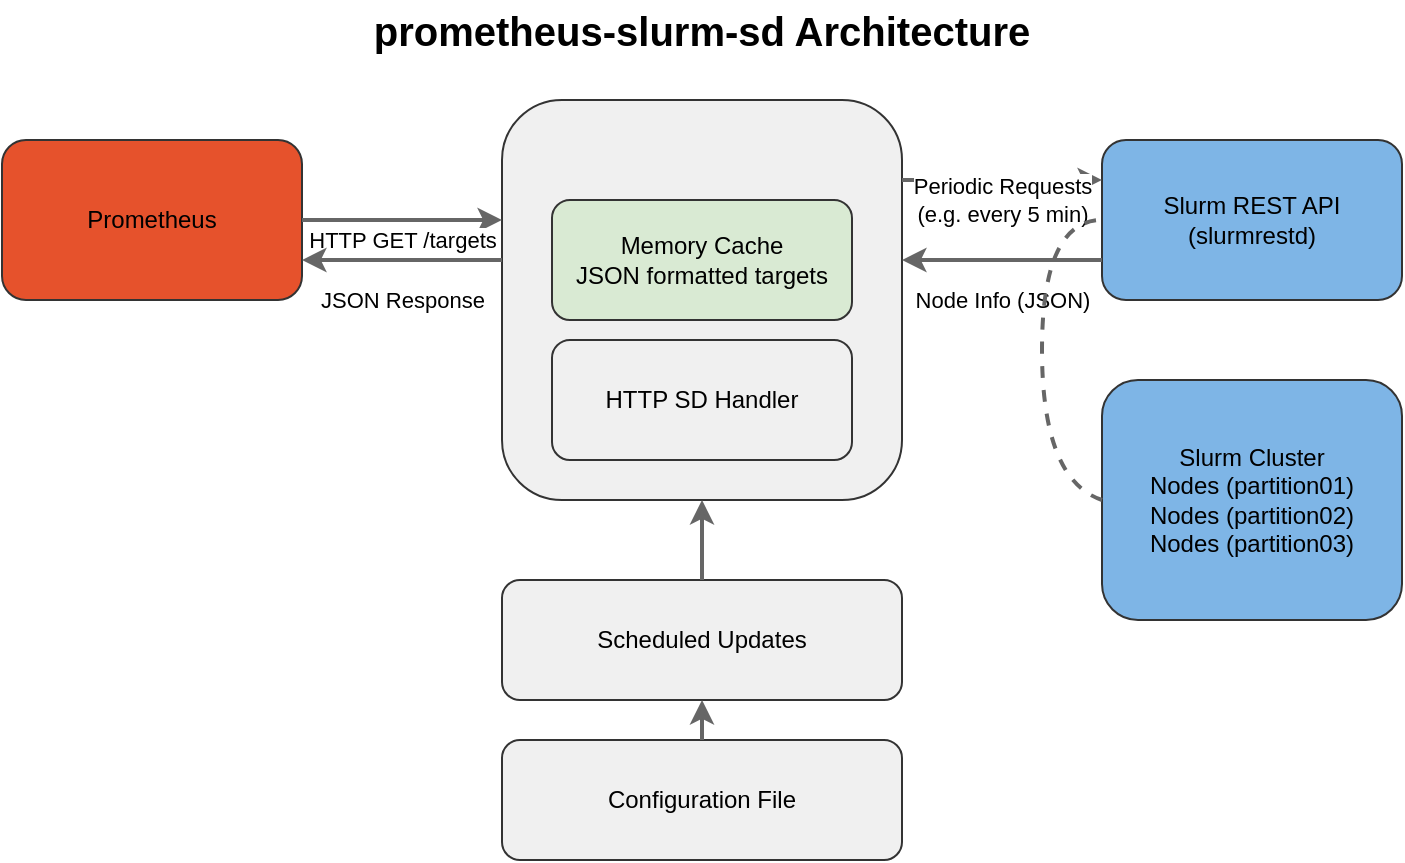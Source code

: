 <mxfile>
    <diagram id="prometheus-slurm-sd-arch" name="Page-1">
        <mxGraphModel dx="1130" dy="830" grid="1" gridSize="10" guides="1" tooltips="1" connect="1" arrows="1" fold="1" page="1" pageScale="1" pageWidth="850" pageHeight="1100" math="0" shadow="0">
            <root>
                <mxCell id="0"/>
                <mxCell id="1" parent="0"/>
                <mxCell id="2" value="Prometheus" style="rounded=1;whiteSpace=wrap;html=1;fillColor=#e6522c;strokeColor=#333333;fontColor=#000000;" vertex="1" parent="1">
                    <mxGeometry x="50" y="100" width="150" height="80" as="geometry"/>
                </mxCell>
                <mxCell id="3" value="prometheus-slurm-sd" style="rounded=1;whiteSpace=wrap;html=1;fillColor=#f0f0f0;strokeColor=#333333;" vertex="1" parent="1">
                    <mxGeometry x="300" y="80" width="200" height="200" as="geometry"/>
                </mxCell>
                <mxCell id="4" value="Memory Cache&#xa;JSON formatted targets" style="rounded=1;whiteSpace=wrap;html=1;fillColor=#d9ead3;strokeColor=#333333;" vertex="1" parent="1">
                    <mxGeometry x="325" y="130" width="150" height="60" as="geometry"/>
                </mxCell>
                <mxCell id="5" value="HTTP SD Handler" style="rounded=1;whiteSpace=wrap;html=1;fillColor=#f0f0f0;strokeColor=#333333;" vertex="1" parent="1">
                    <mxGeometry x="325" y="200" width="150" height="60" as="geometry"/>
                </mxCell>
                <mxCell id="6" value="Slurm REST API&#xa;(slurmrestd)" style="rounded=1;whiteSpace=wrap;html=1;fillColor=#7eb5e6;strokeColor=#333333;" vertex="1" parent="1">
                    <mxGeometry x="600" y="100" width="150" height="80" as="geometry"/>
                </mxCell>
                <mxCell id="7" value="HTTP GET /targets" style="endArrow=classic;html=1;exitX=1;exitY=0.5;exitDx=0;exitDy=0;entryX=0;entryY=0.3;entryDx=0;entryDy=0;entryPerimeter=0;strokeColor=#666666;strokeWidth=2;" edge="1" parent="1" source="2" target="3">
                    <mxGeometry y="-10" width="50" height="50" relative="1" as="geometry">
                        <mxPoint x="200" y="140" as="sourcePoint"/>
                        <mxPoint x="300" y="140" as="targetPoint"/>
                        <mxPoint as="offset"/>
                    </mxGeometry>
                </mxCell>
                <mxCell id="8" value="JSON Response" style="endArrow=classic;html=1;exitX=0;exitY=0.4;exitDx=0;exitDy=0;exitPerimeter=0;entryX=1;entryY=0.75;entryDx=0;entryDy=0;strokeColor=#666666;strokeWidth=2;" edge="1" parent="1" source="3" target="2">
                    <mxGeometry y="20" width="50" height="50" relative="1" as="geometry">
                        <mxPoint x="290" y="160" as="sourcePoint"/>
                        <mxPoint x="240" y="160" as="targetPoint"/>
                        <mxPoint as="offset"/>
                    </mxGeometry>
                </mxCell>
                <mxCell id="9" value="Periodic Requests&#xa;(e.g. every 5 min)" style="endArrow=classic;html=1;exitX=1;exitY=0.2;exitDx=0;exitDy=0;exitPerimeter=0;entryX=0;entryY=0.25;entryDx=0;entryDy=0;strokeColor=#666666;strokeWidth=2;" edge="1" parent="1" source="3" target="6">
                    <mxGeometry y="-10" width="50" height="50" relative="1" as="geometry">
                        <mxPoint x="500" y="120" as="sourcePoint"/>
                        <mxPoint x="600" y="120" as="targetPoint"/>
                        <mxPoint as="offset"/>
                    </mxGeometry>
                </mxCell>
                <mxCell id="10" value="Node Info (JSON)" style="endArrow=classic;html=1;exitX=0;exitY=0.75;exitDx=0;exitDy=0;entryX=1;entryY=0.4;entryDx=0;entryDy=0;entryPerimeter=0;strokeColor=#666666;strokeWidth=2;" edge="1" parent="1" source="6" target="3">
                    <mxGeometry y="20" width="50" height="50" relative="1" as="geometry">
                        <mxPoint x="590" y="160" as="sourcePoint"/>
                        <mxPoint x="540" y="160" as="targetPoint"/>
                        <mxPoint as="offset"/>
                    </mxGeometry>
                </mxCell>
                <mxCell id="11" value="Scheduled Updates" style="rounded=1;whiteSpace=wrap;html=1;fillColor=#f0f0f0;strokeColor=#333333;" vertex="1" parent="1">
                    <mxGeometry x="300" y="320" width="200" height="60" as="geometry"/>
                </mxCell>
                <mxCell id="12" value="" style="endArrow=classic;html=1;exitX=0.5;exitY=0;exitDx=0;exitDy=0;entryX=0.5;entryY=1;entryDx=0;entryDy=0;strokeColor=#666666;strokeWidth=2;" edge="1" parent="1" source="11" target="3">
                    <mxGeometry width="50" height="50" relative="1" as="geometry">
                        <mxPoint x="400" y="320" as="sourcePoint"/>
                        <mxPoint x="400" y="290" as="targetPoint"/>
                    </mxGeometry>
                </mxCell>
                <mxCell id="13" value="Configuration File" style="rounded=1;whiteSpace=wrap;html=1;fillColor=#f0f0f0;strokeColor=#333333;" vertex="1" parent="1">
                    <mxGeometry x="300" y="400" width="200" height="60" as="geometry"/>
                </mxCell>
                <mxCell id="14" value="" style="endArrow=classic;html=1;exitX=0.5;exitY=0;exitDx=0;exitDy=0;entryX=0.5;entryY=1;entryDx=0;entryDy=0;strokeColor=#666666;strokeWidth=2;" edge="1" parent="1" source="13" target="11">
                    <mxGeometry width="50" height="50" relative="1" as="geometry">
                        <mxPoint x="400" y="400" as="sourcePoint"/>
                        <mxPoint x="400" y="380" as="targetPoint"/>
                    </mxGeometry>
                </mxCell>
                <mxCell id="15" value="Slurm Cluster&#xa;Nodes (partition01)&#xa;Nodes (partition02)&#xa;Nodes (partition03)" style="rounded=1;whiteSpace=wrap;html=1;fillColor=#7eb5e6;strokeColor=#333333;align=center;" vertex="1" parent="1">
                    <mxGeometry x="600" y="220" width="150" height="120" as="geometry"/>
                </mxCell>
                <mxCell id="16" value="" style="endArrow=none;html=1;curved=1;exitX=0;exitY=0.5;exitDx=0;exitDy=0;entryX=0;entryY=0.5;entryDx=0;entryDy=0;dashed=1;strokeColor=#666666;strokeWidth=2;" edge="1" parent="1" source="15" target="6">
                    <mxGeometry width="50" height="50" relative="1" as="geometry">
                        <mxPoint x="600" y="270" as="sourcePoint"/>
                        <mxPoint x="600" y="140" as="targetPoint"/>
                        <Array as="points">
                            <mxPoint x="570" y="270"/>
                            <mxPoint x="570" y="140"/>
                        </Array>
                    </mxGeometry>
                </mxCell>
                <mxCell id="17" value="prometheus-slurm-sd Architecture" style="text;html=1;strokeColor=none;fillColor=none;align=center;verticalAlign=middle;whiteSpace=wrap;rounded=0;fontSize=20;fontStyle=1" vertex="1" parent="1">
                    <mxGeometry x="200" y="30" width="400" height="30" as="geometry"/>
                </mxCell>
            </root>
        </mxGraphModel>
    </diagram>
</mxfile>
